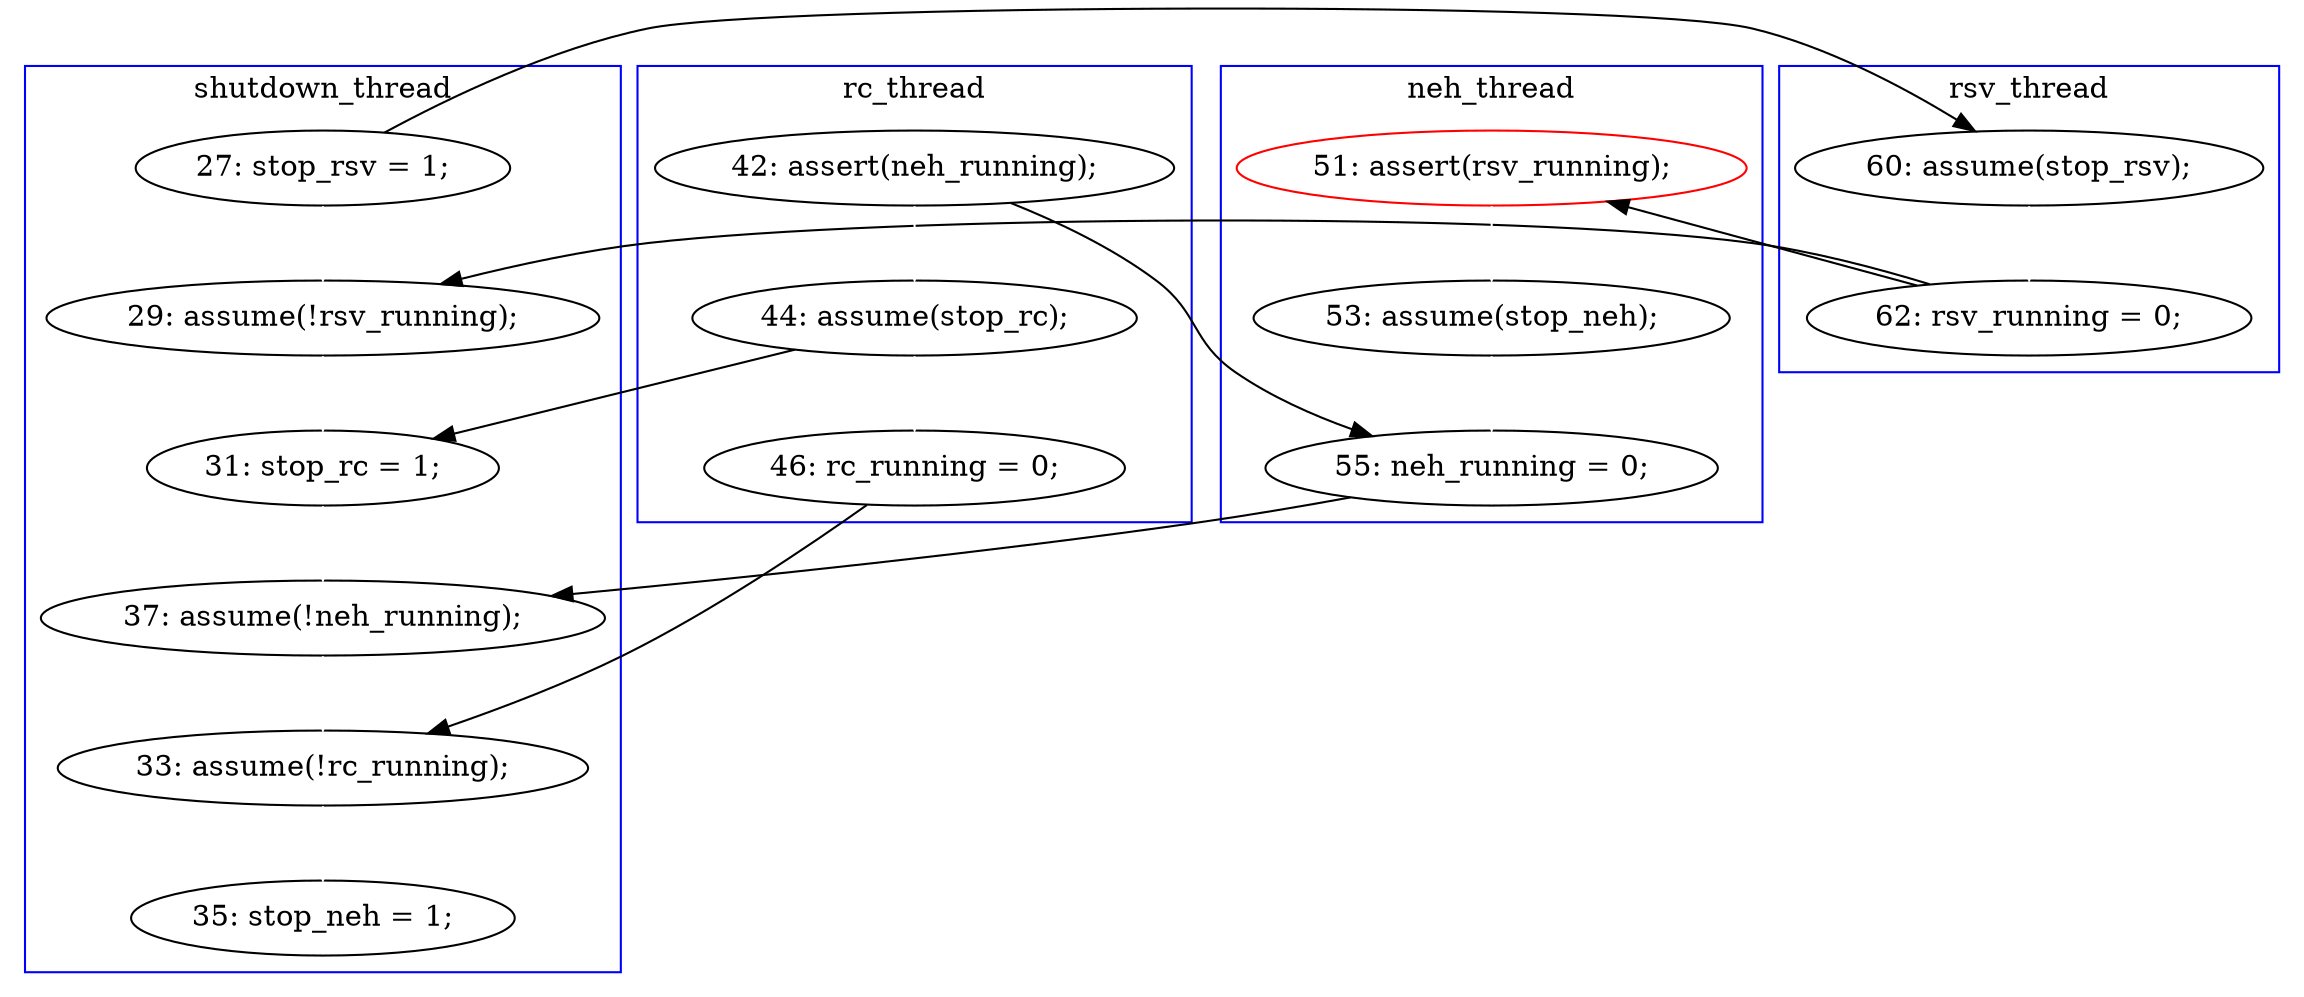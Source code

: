 digraph Counterexample {
	15 -> 17 [color = black, style = solid, constraint = false]
	19 -> 22 [color = black, style = solid, constraint = false]
	17 -> 19 [color = white, style = solid]
	28 -> 30 [color = white, style = solid]
	22 -> 23 [color = white, style = solid]
	11 -> 25 [color = black, style = solid, constraint = false]
	24 -> 29 [color = white, style = solid]
	11 -> 24 [color = white, style = solid]
	29 -> 31 [color = black, style = solid, constraint = false]
	15 -> 20 [color = white, style = solid]
	23 -> 25 [color = white, style = solid]
	20 -> 28 [color = white, style = solid]
	31 -> 32 [color = white, style = solid]
	25 -> 30 [color = black, style = solid, constraint = false]
	19 -> 20 [color = black, style = solid, constraint = false]
	30 -> 31 [color = white, style = solid]
	24 -> 28 [color = black, style = solid, constraint = false]
	subgraph cluster3 {
		label = neh_thread
		color = blue
		22  [label = "51: assert(rsv_running);", color = red]
		23  [label = "53: assume(stop_neh);"]
		25  [label = "55: neh_running = 0;"]
	}
	subgraph cluster4 {
		label = rsv_thread
		color = blue
		17  [label = "60: assume(stop_rsv);"]
		19  [label = "62: rsv_running = 0;"]
	}
	subgraph cluster1 {
		label = shutdown_thread
		color = blue
		20  [label = "29: assume(!rsv_running);"]
		32  [label = "35: stop_neh = 1;"]
		31  [label = "33: assume(!rc_running);"]
		28  [label = "31: stop_rc = 1;"]
		15  [label = "27: stop_rsv = 1;"]
		30  [label = "37: assume(!neh_running);"]
	}
	subgraph cluster2 {
		label = rc_thread
		color = blue
		11  [label = "42: assert(neh_running);"]
		29  [label = "46: rc_running = 0;"]
		24  [label = "44: assume(stop_rc);"]
	}
}